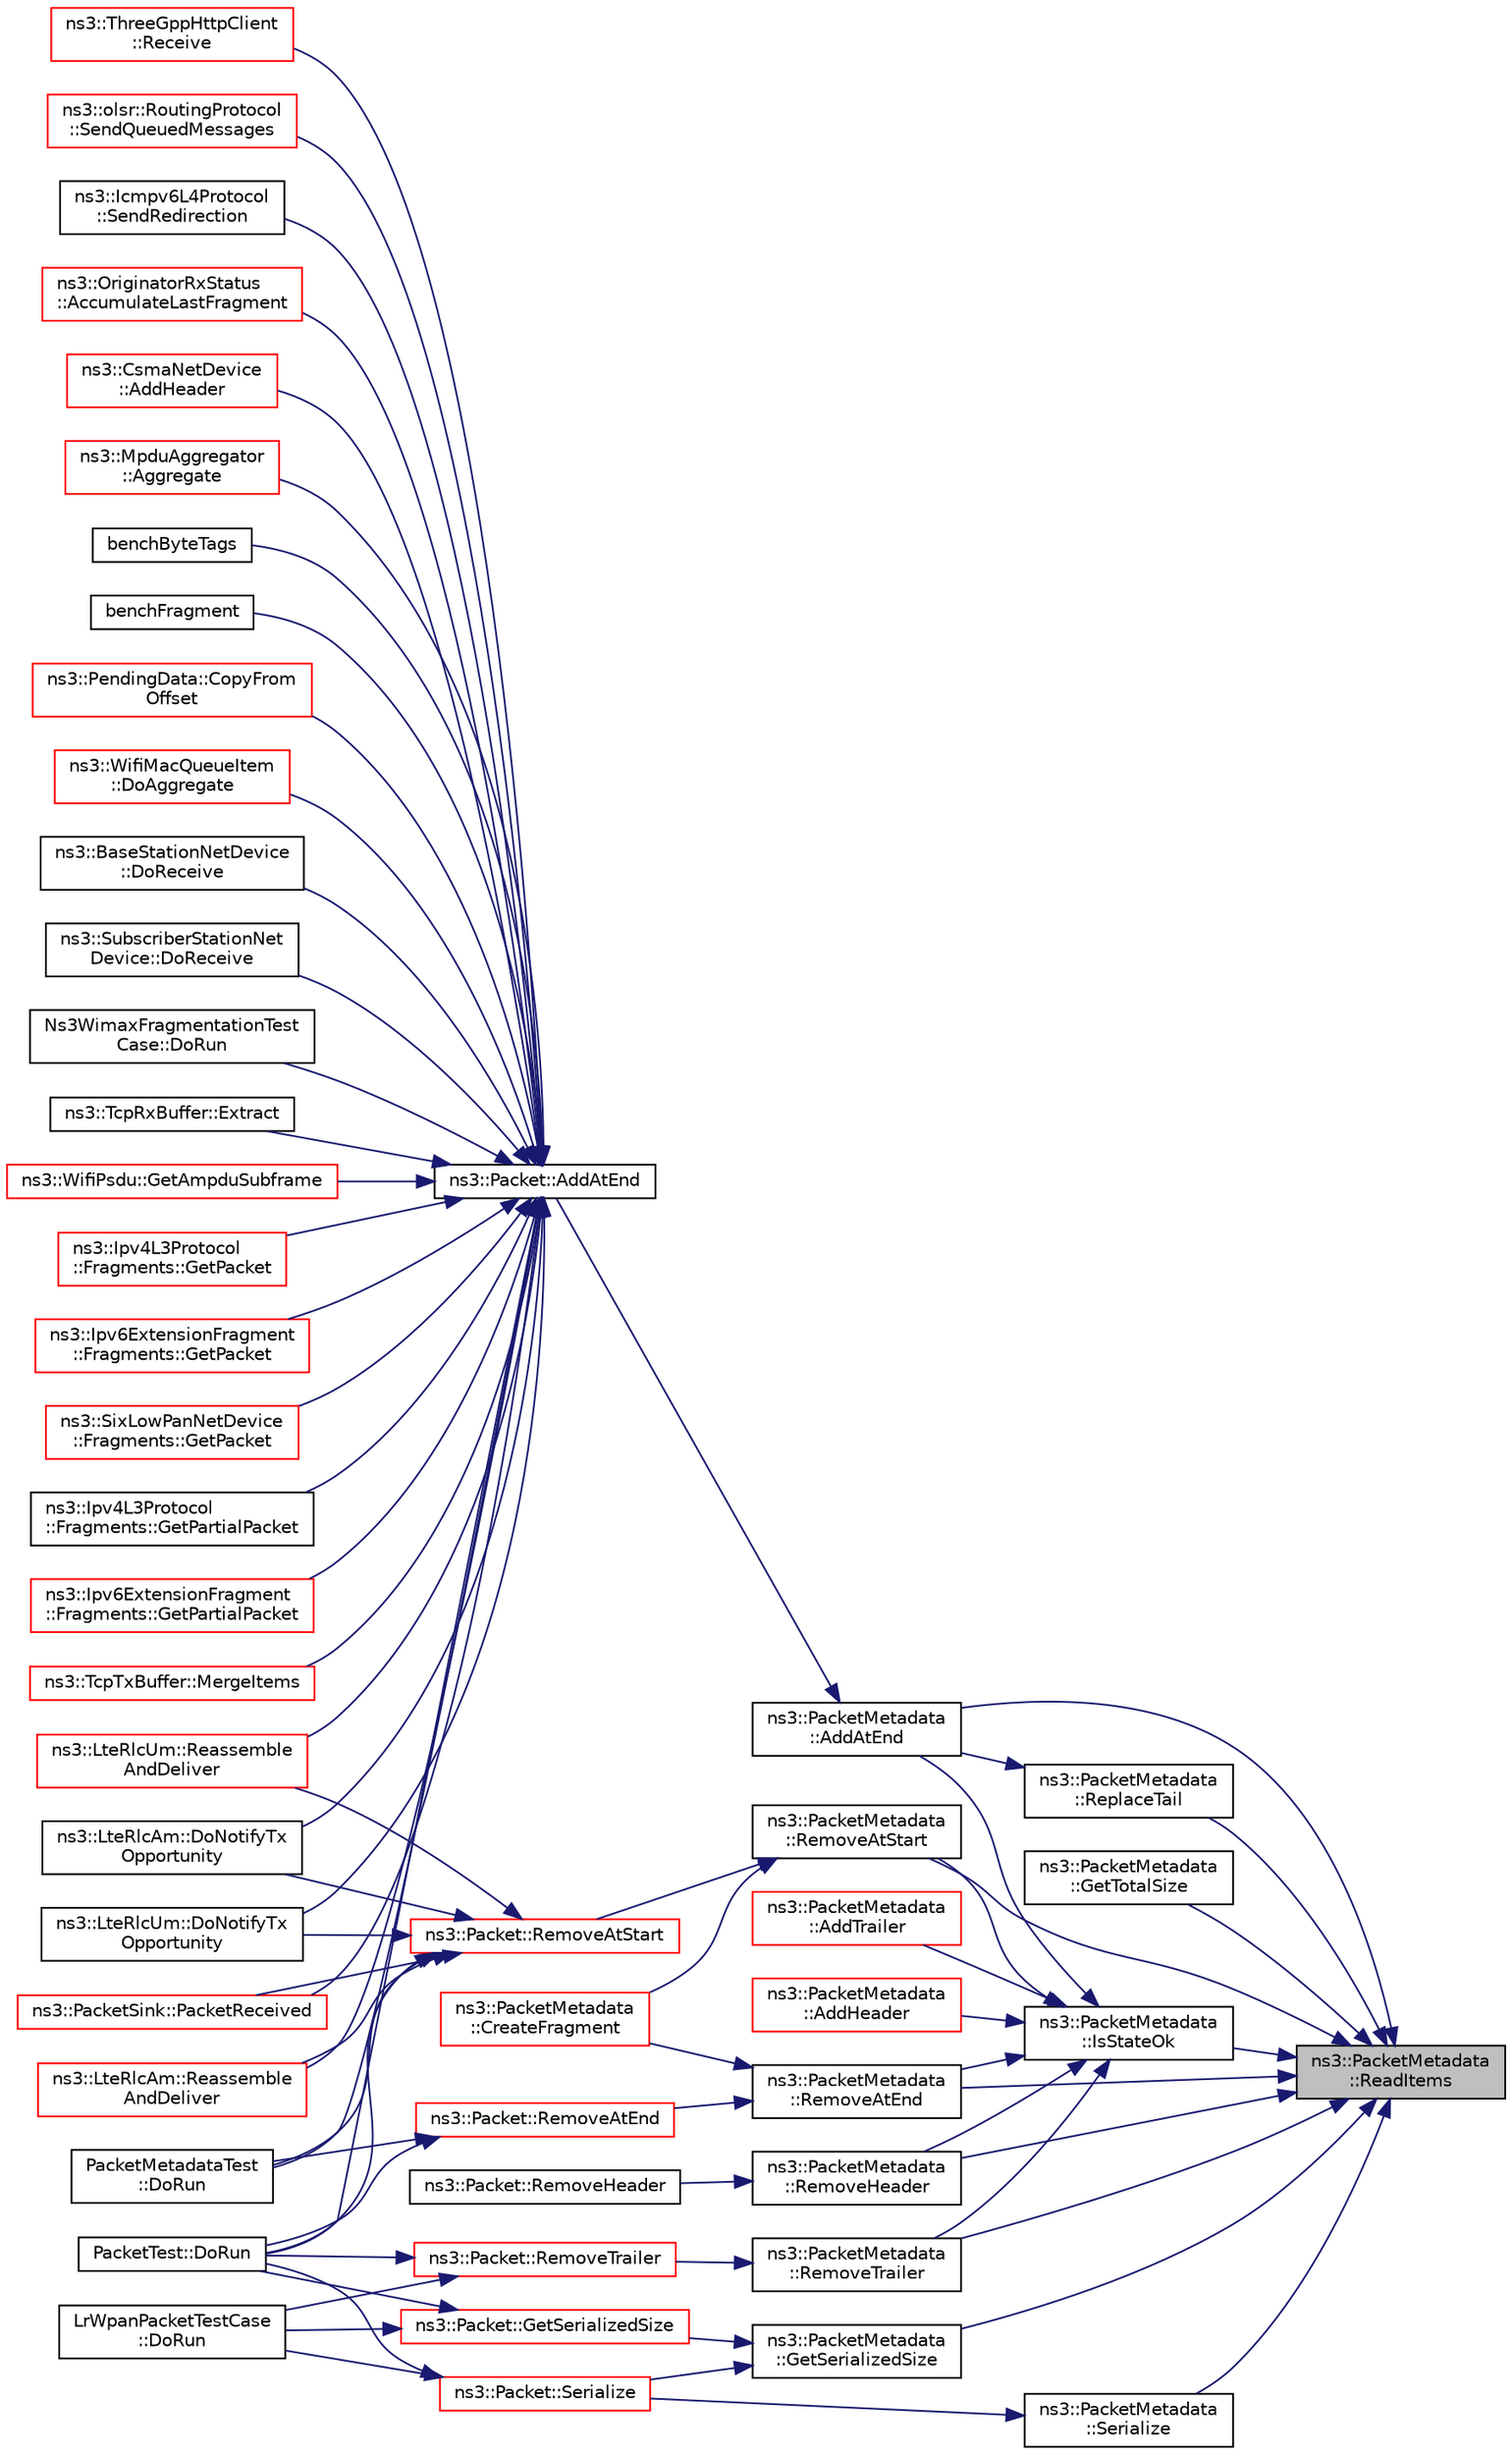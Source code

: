 digraph "ns3::PacketMetadata::ReadItems"
{
 // LATEX_PDF_SIZE
  edge [fontname="Helvetica",fontsize="10",labelfontname="Helvetica",labelfontsize="10"];
  node [fontname="Helvetica",fontsize="10",shape=record];
  rankdir="RL";
  Node1 [label="ns3::PacketMetadata\l::ReadItems",height=0.2,width=0.4,color="black", fillcolor="grey75", style="filled", fontcolor="black",tooltip="Read items."];
  Node1 -> Node2 [dir="back",color="midnightblue",fontsize="10",style="solid",fontname="Helvetica"];
  Node2 [label="ns3::PacketMetadata\l::AddAtEnd",height=0.2,width=0.4,color="black", fillcolor="white", style="filled",URL="$classns3_1_1_packet_metadata.html#af7ceb1a4a7ded625c85dbd477b5fc8b6",tooltip="Add a metadata at the metadata start."];
  Node2 -> Node3 [dir="back",color="midnightblue",fontsize="10",style="solid",fontname="Helvetica"];
  Node3 [label="ns3::Packet::AddAtEnd",height=0.2,width=0.4,color="black", fillcolor="white", style="filled",URL="$classns3_1_1_packet.html#a14ec3d4250b425468764de58f5837b6b",tooltip="Concatenate the input packet at the end of the current packet."];
  Node3 -> Node4 [dir="back",color="midnightblue",fontsize="10",style="solid",fontname="Helvetica"];
  Node4 [label="ns3::OriginatorRxStatus\l::AccumulateLastFragment",height=0.2,width=0.4,color="red", fillcolor="white", style="filled",URL="$classns3_1_1_originator_rx_status.html#a59c38c4a21335b5e82da00fdb0561af0",tooltip="We have received a last fragment of the fragmented packets (indicated by the no more fragment field)."];
  Node3 -> Node18 [dir="back",color="midnightblue",fontsize="10",style="solid",fontname="Helvetica"];
  Node18 [label="ns3::CsmaNetDevice\l::AddHeader",height=0.2,width=0.4,color="red", fillcolor="white", style="filled",URL="$classns3_1_1_csma_net_device.html#a736bf6ce5851ace677f8fc693a92855c",tooltip="Adds the necessary headers and trailers to a packet of data in order to respect the packet type."];
  Node3 -> Node21 [dir="back",color="midnightblue",fontsize="10",style="solid",fontname="Helvetica"];
  Node21 [label="ns3::MpduAggregator\l::Aggregate",height=0.2,width=0.4,color="red", fillcolor="white", style="filled",URL="$classns3_1_1_mpdu_aggregator.html#a8e4e158ca23bbd3141f8c584dcb7a5dc",tooltip="Aggregate an MPDU to an A-MPDU."];
  Node3 -> Node55 [dir="back",color="midnightblue",fontsize="10",style="solid",fontname="Helvetica"];
  Node55 [label="benchByteTags",height=0.2,width=0.4,color="black", fillcolor="white", style="filled",URL="$bench-packets_8cc.html#a74bbacc91e7fa270b5102afc76959cf1",tooltip=" "];
  Node3 -> Node56 [dir="back",color="midnightblue",fontsize="10",style="solid",fontname="Helvetica"];
  Node56 [label="benchFragment",height=0.2,width=0.4,color="black", fillcolor="white", style="filled",URL="$bench-packets_8cc.html#a6cabc7d91c4117351e595e4bb94b141d",tooltip=" "];
  Node3 -> Node57 [dir="back",color="midnightblue",fontsize="10",style="solid",fontname="Helvetica"];
  Node57 [label="ns3::PendingData::CopyFrom\lOffset",height=0.2,width=0.4,color="red", fillcolor="white", style="filled",URL="$classns3_1_1_pending_data.html#ab04639a5fcb15f47daa91c071f5cdfd2",tooltip="Copy data starting from a give offset."];
  Node3 -> Node59 [dir="back",color="midnightblue",fontsize="10",style="solid",fontname="Helvetica"];
  Node59 [label="ns3::WifiMacQueueItem\l::DoAggregate",height=0.2,width=0.4,color="red", fillcolor="white", style="filled",URL="$classns3_1_1_wifi_mac_queue_item.html#a6000ff915d70a940ac16fa35ee2fe933",tooltip="Aggregate the MSDU contained in the given MPDU to this MPDU (thus constituting an A-MSDU)."];
  Node3 -> Node61 [dir="back",color="midnightblue",fontsize="10",style="solid",fontname="Helvetica"];
  Node61 [label="ns3::LteRlcAm::DoNotifyTx\lOpportunity",height=0.2,width=0.4,color="black", fillcolor="white", style="filled",URL="$classns3_1_1_lte_rlc_am.html#a529666294956659251df1e79ffd3fca5",tooltip="MAC SAP."];
  Node3 -> Node62 [dir="back",color="midnightblue",fontsize="10",style="solid",fontname="Helvetica"];
  Node62 [label="ns3::LteRlcUm::DoNotifyTx\lOpportunity",height=0.2,width=0.4,color="black", fillcolor="white", style="filled",URL="$classns3_1_1_lte_rlc_um.html#a8d744cea1946d4fe5ecaaf867e51d19a",tooltip="MAC SAP."];
  Node3 -> Node63 [dir="back",color="midnightblue",fontsize="10",style="solid",fontname="Helvetica"];
  Node63 [label="ns3::BaseStationNetDevice\l::DoReceive",height=0.2,width=0.4,color="black", fillcolor="white", style="filled",URL="$classns3_1_1_base_station_net_device.html#a0a6bf3deb17ab1adde07a1ed62875067",tooltip="Receive packet."];
  Node3 -> Node64 [dir="back",color="midnightblue",fontsize="10",style="solid",fontname="Helvetica"];
  Node64 [label="ns3::SubscriberStationNet\lDevice::DoReceive",height=0.2,width=0.4,color="black", fillcolor="white", style="filled",URL="$classns3_1_1_subscriber_station_net_device.html#a2cdd421837891adea005eb7cde668a1f",tooltip="Receive a packet."];
  Node3 -> Node65 [dir="back",color="midnightblue",fontsize="10",style="solid",fontname="Helvetica"];
  Node65 [label="PacketMetadataTest\l::DoRun",height=0.2,width=0.4,color="black", fillcolor="white", style="filled",URL="$class_packet_metadata_test.html#a5157cf5ecf0e631ad2a70c61375ebfc3",tooltip="Implementation to actually run this TestCase."];
  Node3 -> Node66 [dir="back",color="midnightblue",fontsize="10",style="solid",fontname="Helvetica"];
  Node66 [label="PacketTest::DoRun",height=0.2,width=0.4,color="black", fillcolor="white", style="filled",URL="$class_packet_test.html#a2f4d69aa1b21616ea14efd54fee55da2",tooltip="Implementation to actually run this TestCase."];
  Node3 -> Node67 [dir="back",color="midnightblue",fontsize="10",style="solid",fontname="Helvetica"];
  Node67 [label="Ns3WimaxFragmentationTest\lCase::DoRun",height=0.2,width=0.4,color="black", fillcolor="white", style="filled",URL="$class_ns3_wimax_fragmentation_test_case.html#ac4725340138d07d67dbb72aaa5ccd84b",tooltip="Implementation to actually run this TestCase."];
  Node3 -> Node68 [dir="back",color="midnightblue",fontsize="10",style="solid",fontname="Helvetica"];
  Node68 [label="ns3::TcpRxBuffer::Extract",height=0.2,width=0.4,color="black", fillcolor="white", style="filled",URL="$classns3_1_1_tcp_rx_buffer.html#a0a1254a5afa4cec6307a40af3ff46d30",tooltip="Extract data from the head of the buffer as indicated by nextRxSeq."];
  Node3 -> Node69 [dir="back",color="midnightblue",fontsize="10",style="solid",fontname="Helvetica"];
  Node69 [label="ns3::WifiPsdu::GetAmpduSubframe",height=0.2,width=0.4,color="red", fillcolor="white", style="filled",URL="$classns3_1_1_wifi_psdu.html#a5613df833c8652c3be93192a06b516e6",tooltip="Get a copy of the i-th A-MPDU subframe (includes subframe header, MPDU, and possibly padding)"];
  Node3 -> Node70 [dir="back",color="midnightblue",fontsize="10",style="solid",fontname="Helvetica"];
  Node70 [label="ns3::Ipv4L3Protocol\l::Fragments::GetPacket",height=0.2,width=0.4,color="red", fillcolor="white", style="filled",URL="$classns3_1_1_ipv4_l3_protocol_1_1_fragments.html#adb45e745bcafe1fad9fdfbb88e685df5",tooltip="Get the entire packet."];
  Node3 -> Node78 [dir="back",color="midnightblue",fontsize="10",style="solid",fontname="Helvetica"];
  Node78 [label="ns3::Ipv6ExtensionFragment\l::Fragments::GetPacket",height=0.2,width=0.4,color="red", fillcolor="white", style="filled",URL="$classns3_1_1_ipv6_extension_fragment_1_1_fragments.html#a2308b508eac529beff323396eaaaebab",tooltip="Get the entire packet."];
  Node3 -> Node80 [dir="back",color="midnightblue",fontsize="10",style="solid",fontname="Helvetica"];
  Node80 [label="ns3::SixLowPanNetDevice\l::Fragments::GetPacket",height=0.2,width=0.4,color="red", fillcolor="white", style="filled",URL="$classns3_1_1_six_low_pan_net_device_1_1_fragments.html#aa9ec2708c8a1717ed5b9acd52c1bf0a1",tooltip="Get the entire packet."];
  Node3 -> Node84 [dir="back",color="midnightblue",fontsize="10",style="solid",fontname="Helvetica"];
  Node84 [label="ns3::Ipv4L3Protocol\l::Fragments::GetPartialPacket",height=0.2,width=0.4,color="black", fillcolor="white", style="filled",URL="$classns3_1_1_ipv4_l3_protocol_1_1_fragments.html#a13e7ea53f11130744dea53667fb3ff83",tooltip="Get the complete part of the packet."];
  Node3 -> Node85 [dir="back",color="midnightblue",fontsize="10",style="solid",fontname="Helvetica"];
  Node85 [label="ns3::Ipv6ExtensionFragment\l::Fragments::GetPartialPacket",height=0.2,width=0.4,color="red", fillcolor="white", style="filled",URL="$classns3_1_1_ipv6_extension_fragment_1_1_fragments.html#a1a7a254bba0ce4afcb74d5a3e99bb906",tooltip="Get the packet parts so far received."];
  Node3 -> Node89 [dir="back",color="midnightblue",fontsize="10",style="solid",fontname="Helvetica"];
  Node89 [label="ns3::TcpTxBuffer::MergeItems",height=0.2,width=0.4,color="red", fillcolor="white", style="filled",URL="$classns3_1_1_tcp_tx_buffer.html#acd8b1a260f0016fcfd315db108ae596c",tooltip="Merge two TcpTxItem."];
  Node3 -> Node99 [dir="back",color="midnightblue",fontsize="10",style="solid",fontname="Helvetica"];
  Node99 [label="ns3::PacketSink::PacketReceived",height=0.2,width=0.4,color="red", fillcolor="white", style="filled",URL="$classns3_1_1_packet_sink.html#af1b771e838a0596a019bdc12cadf7521",tooltip="Packet received: assemble byte stream to extract SeqTsSizeHeader."];
  Node3 -> Node103 [dir="back",color="midnightblue",fontsize="10",style="solid",fontname="Helvetica"];
  Node103 [label="ns3::LteRlcAm::Reassemble\lAndDeliver",height=0.2,width=0.4,color="red", fillcolor="white", style="filled",URL="$classns3_1_1_lte_rlc_am.html#ada1201339d0a54e50adc27b09d3c5c1e",tooltip="Reassemble and deliver."];
  Node3 -> Node105 [dir="back",color="midnightblue",fontsize="10",style="solid",fontname="Helvetica"];
  Node105 [label="ns3::LteRlcUm::Reassemble\lAndDeliver",height=0.2,width=0.4,color="red", fillcolor="white", style="filled",URL="$classns3_1_1_lte_rlc_um.html#a103ba1e3d14eb2604a44d1bef7fe7cb7",tooltip="Reassemble and deliver function."];
  Node3 -> Node110 [dir="back",color="midnightblue",fontsize="10",style="solid",fontname="Helvetica"];
  Node110 [label="ns3::ThreeGppHttpClient\l::Receive",height=0.2,width=0.4,color="red", fillcolor="white", style="filled",URL="$classns3_1_1_three_gpp_http_client.html#aefb3b587a587f771128f50882b019280",tooltip="Simulate a consumption of the received packet by subtracting the packet size from the internal counte..."];
  Node3 -> Node117 [dir="back",color="midnightblue",fontsize="10",style="solid",fontname="Helvetica"];
  Node117 [label="ns3::olsr::RoutingProtocol\l::SendQueuedMessages",height=0.2,width=0.4,color="red", fillcolor="white", style="filled",URL="$classns3_1_1olsr_1_1_routing_protocol.html#a02c3a2e817645ba46a3c7b4744ff3f29",tooltip="Creates as many OLSR packets as needed in order to send all buffered OLSR messages."];
  Node3 -> Node119 [dir="back",color="midnightblue",fontsize="10",style="solid",fontname="Helvetica"];
  Node119 [label="ns3::Icmpv6L4Protocol\l::SendRedirection",height=0.2,width=0.4,color="black", fillcolor="white", style="filled",URL="$classns3_1_1_icmpv6_l4_protocol.html#a775f19603b15e25f287f54096a3f26cb",tooltip="Send an ICMPv6 Redirection."];
  Node1 -> Node120 [dir="back",color="midnightblue",fontsize="10",style="solid",fontname="Helvetica"];
  Node120 [label="ns3::PacketMetadata\l::GetSerializedSize",height=0.2,width=0.4,color="black", fillcolor="white", style="filled",URL="$classns3_1_1_packet_metadata.html#af93a86641616bee2ef0edd64736e7292",tooltip="Get the metadata serialized size."];
  Node120 -> Node121 [dir="back",color="midnightblue",fontsize="10",style="solid",fontname="Helvetica"];
  Node121 [label="ns3::Packet::GetSerializedSize",height=0.2,width=0.4,color="red", fillcolor="white", style="filled",URL="$classns3_1_1_packet.html#aeaf626dfa2ae8c26ddde52e75d9d0c3d",tooltip="Returns number of bytes required for packet serialization."];
  Node121 -> Node122 [dir="back",color="midnightblue",fontsize="10",style="solid",fontname="Helvetica"];
  Node122 [label="LrWpanPacketTestCase\l::DoRun",height=0.2,width=0.4,color="black", fillcolor="white", style="filled",URL="$class_lr_wpan_packet_test_case.html#ae85f64d48a71983a4a43f49e5571546a",tooltip="Implementation to actually run this TestCase."];
  Node121 -> Node66 [dir="back",color="midnightblue",fontsize="10",style="solid",fontname="Helvetica"];
  Node120 -> Node125 [dir="back",color="midnightblue",fontsize="10",style="solid",fontname="Helvetica"];
  Node125 [label="ns3::Packet::Serialize",height=0.2,width=0.4,color="red", fillcolor="white", style="filled",URL="$classns3_1_1_packet.html#a9cd43075e83f695f6d64cf78407d6eb0",tooltip="Serialize a packet, tags, and metadata into a byte buffer."];
  Node125 -> Node122 [dir="back",color="midnightblue",fontsize="10",style="solid",fontname="Helvetica"];
  Node125 -> Node66 [dir="back",color="midnightblue",fontsize="10",style="solid",fontname="Helvetica"];
  Node1 -> Node126 [dir="back",color="midnightblue",fontsize="10",style="solid",fontname="Helvetica"];
  Node126 [label="ns3::PacketMetadata\l::GetTotalSize",height=0.2,width=0.4,color="black", fillcolor="white", style="filled",URL="$classns3_1_1_packet_metadata.html#ace73f7ad67bc78238e54d37082280db7",tooltip="Get the total size used by the metadata."];
  Node1 -> Node127 [dir="back",color="midnightblue",fontsize="10",style="solid",fontname="Helvetica"];
  Node127 [label="ns3::PacketMetadata\l::IsStateOk",height=0.2,width=0.4,color="black", fillcolor="white", style="filled",URL="$classns3_1_1_packet_metadata.html#a547dc7d09f1b2d41a28445a91c2fcf37",tooltip="Check if the metadata state is ok."];
  Node127 -> Node2 [dir="back",color="midnightblue",fontsize="10",style="solid",fontname="Helvetica"];
  Node127 -> Node128 [dir="back",color="midnightblue",fontsize="10",style="solid",fontname="Helvetica"];
  Node128 [label="ns3::PacketMetadata\l::AddHeader",height=0.2,width=0.4,color="red", fillcolor="white", style="filled",URL="$classns3_1_1_packet_metadata.html#abdce736c4c5f647242f0808c0d2f9249",tooltip="Add an header."];
  Node127 -> Node705 [dir="back",color="midnightblue",fontsize="10",style="solid",fontname="Helvetica"];
  Node705 [label="ns3::PacketMetadata\l::AddTrailer",height=0.2,width=0.4,color="red", fillcolor="white", style="filled",URL="$classns3_1_1_packet_metadata.html#afd698b5f0ce0e9f498fff8a6915837c5",tooltip="Add a trailer."];
  Node127 -> Node708 [dir="back",color="midnightblue",fontsize="10",style="solid",fontname="Helvetica"];
  Node708 [label="ns3::PacketMetadata\l::RemoveAtEnd",height=0.2,width=0.4,color="black", fillcolor="white", style="filled",URL="$classns3_1_1_packet_metadata.html#a7c76154f5302bd55a68406f0103d50c6",tooltip="Remove a chunk of metadata at the metadata end."];
  Node708 -> Node709 [dir="back",color="midnightblue",fontsize="10",style="solid",fontname="Helvetica"];
  Node709 [label="ns3::PacketMetadata\l::CreateFragment",height=0.2,width=0.4,color="red", fillcolor="white", style="filled",URL="$classns3_1_1_packet_metadata.html#a0d5fd6d6a05b04eb1bb9a00c05e6a16c",tooltip="Creates a fragment."];
  Node708 -> Node724 [dir="back",color="midnightblue",fontsize="10",style="solid",fontname="Helvetica"];
  Node724 [label="ns3::Packet::RemoveAtEnd",height=0.2,width=0.4,color="red", fillcolor="white", style="filled",URL="$classns3_1_1_packet.html#a607de6c1abda2a960e99a3b59fd35d14",tooltip="Remove size bytes from the end of the current packet."];
  Node724 -> Node65 [dir="back",color="midnightblue",fontsize="10",style="solid",fontname="Helvetica"];
  Node724 -> Node66 [dir="back",color="midnightblue",fontsize="10",style="solid",fontname="Helvetica"];
  Node127 -> Node728 [dir="back",color="midnightblue",fontsize="10",style="solid",fontname="Helvetica"];
  Node728 [label="ns3::PacketMetadata\l::RemoveAtStart",height=0.2,width=0.4,color="black", fillcolor="white", style="filled",URL="$classns3_1_1_packet_metadata.html#a9a0300e7ae709f269d59b6733e590d56",tooltip="Remove a chunk of metadata at the metadata start."];
  Node728 -> Node709 [dir="back",color="midnightblue",fontsize="10",style="solid",fontname="Helvetica"];
  Node728 -> Node729 [dir="back",color="midnightblue",fontsize="10",style="solid",fontname="Helvetica"];
  Node729 [label="ns3::Packet::RemoveAtStart",height=0.2,width=0.4,color="red", fillcolor="white", style="filled",URL="$classns3_1_1_packet.html#a78aa207e7921dd2f9f7e0d0b7a1c730a",tooltip="Remove size bytes from the start of the current packet."];
  Node729 -> Node61 [dir="back",color="midnightblue",fontsize="10",style="solid",fontname="Helvetica"];
  Node729 -> Node62 [dir="back",color="midnightblue",fontsize="10",style="solid",fontname="Helvetica"];
  Node729 -> Node65 [dir="back",color="midnightblue",fontsize="10",style="solid",fontname="Helvetica"];
  Node729 -> Node66 [dir="back",color="midnightblue",fontsize="10",style="solid",fontname="Helvetica"];
  Node729 -> Node99 [dir="back",color="midnightblue",fontsize="10",style="solid",fontname="Helvetica"];
  Node729 -> Node103 [dir="back",color="midnightblue",fontsize="10",style="solid",fontname="Helvetica"];
  Node729 -> Node105 [dir="back",color="midnightblue",fontsize="10",style="solid",fontname="Helvetica"];
  Node127 -> Node754 [dir="back",color="midnightblue",fontsize="10",style="solid",fontname="Helvetica"];
  Node754 [label="ns3::PacketMetadata\l::RemoveHeader",height=0.2,width=0.4,color="black", fillcolor="white", style="filled",URL="$classns3_1_1_packet_metadata.html#afa8a589ec783d4998516d7f39f21242d",tooltip="Remove an header."];
  Node754 -> Node755 [dir="back",color="midnightblue",fontsize="10",style="solid",fontname="Helvetica"];
  Node755 [label="ns3::Packet::RemoveHeader",height=0.2,width=0.4,color="black", fillcolor="white", style="filled",URL="$classns3_1_1_packet.html#a575415d53459792269f7109ac8d92010",tooltip="Deserialize and remove the header from the internal buffer."];
  Node127 -> Node756 [dir="back",color="midnightblue",fontsize="10",style="solid",fontname="Helvetica"];
  Node756 [label="ns3::PacketMetadata\l::RemoveTrailer",height=0.2,width=0.4,color="black", fillcolor="white", style="filled",URL="$classns3_1_1_packet_metadata.html#a2eaa46d9f7c88a5aef121521b196753c",tooltip="Remove a trailer."];
  Node756 -> Node757 [dir="back",color="midnightblue",fontsize="10",style="solid",fontname="Helvetica"];
  Node757 [label="ns3::Packet::RemoveTrailer",height=0.2,width=0.4,color="red", fillcolor="white", style="filled",URL="$classns3_1_1_packet.html#a2155e042083e9a17ad3b33f9fecb4be4",tooltip="Remove a deserialized trailer from the internal buffer."];
  Node757 -> Node122 [dir="back",color="midnightblue",fontsize="10",style="solid",fontname="Helvetica"];
  Node757 -> Node66 [dir="back",color="midnightblue",fontsize="10",style="solid",fontname="Helvetica"];
  Node1 -> Node708 [dir="back",color="midnightblue",fontsize="10",style="solid",fontname="Helvetica"];
  Node1 -> Node728 [dir="back",color="midnightblue",fontsize="10",style="solid",fontname="Helvetica"];
  Node1 -> Node754 [dir="back",color="midnightblue",fontsize="10",style="solid",fontname="Helvetica"];
  Node1 -> Node756 [dir="back",color="midnightblue",fontsize="10",style="solid",fontname="Helvetica"];
  Node1 -> Node758 [dir="back",color="midnightblue",fontsize="10",style="solid",fontname="Helvetica"];
  Node758 [label="ns3::PacketMetadata\l::ReplaceTail",height=0.2,width=0.4,color="black", fillcolor="white", style="filled",URL="$classns3_1_1_packet_metadata.html#a0ad8fd1e4af8eaafca676b4cc3d9749b",tooltip="Replace the tail."];
  Node758 -> Node2 [dir="back",color="midnightblue",fontsize="10",style="solid",fontname="Helvetica"];
  Node1 -> Node759 [dir="back",color="midnightblue",fontsize="10",style="solid",fontname="Helvetica"];
  Node759 [label="ns3::PacketMetadata\l::Serialize",height=0.2,width=0.4,color="black", fillcolor="white", style="filled",URL="$classns3_1_1_packet_metadata.html#ac93f6f29974be2f6f27521e92461d128",tooltip="Serialization to raw uint8_t*."];
  Node759 -> Node125 [dir="back",color="midnightblue",fontsize="10",style="solid",fontname="Helvetica"];
}
